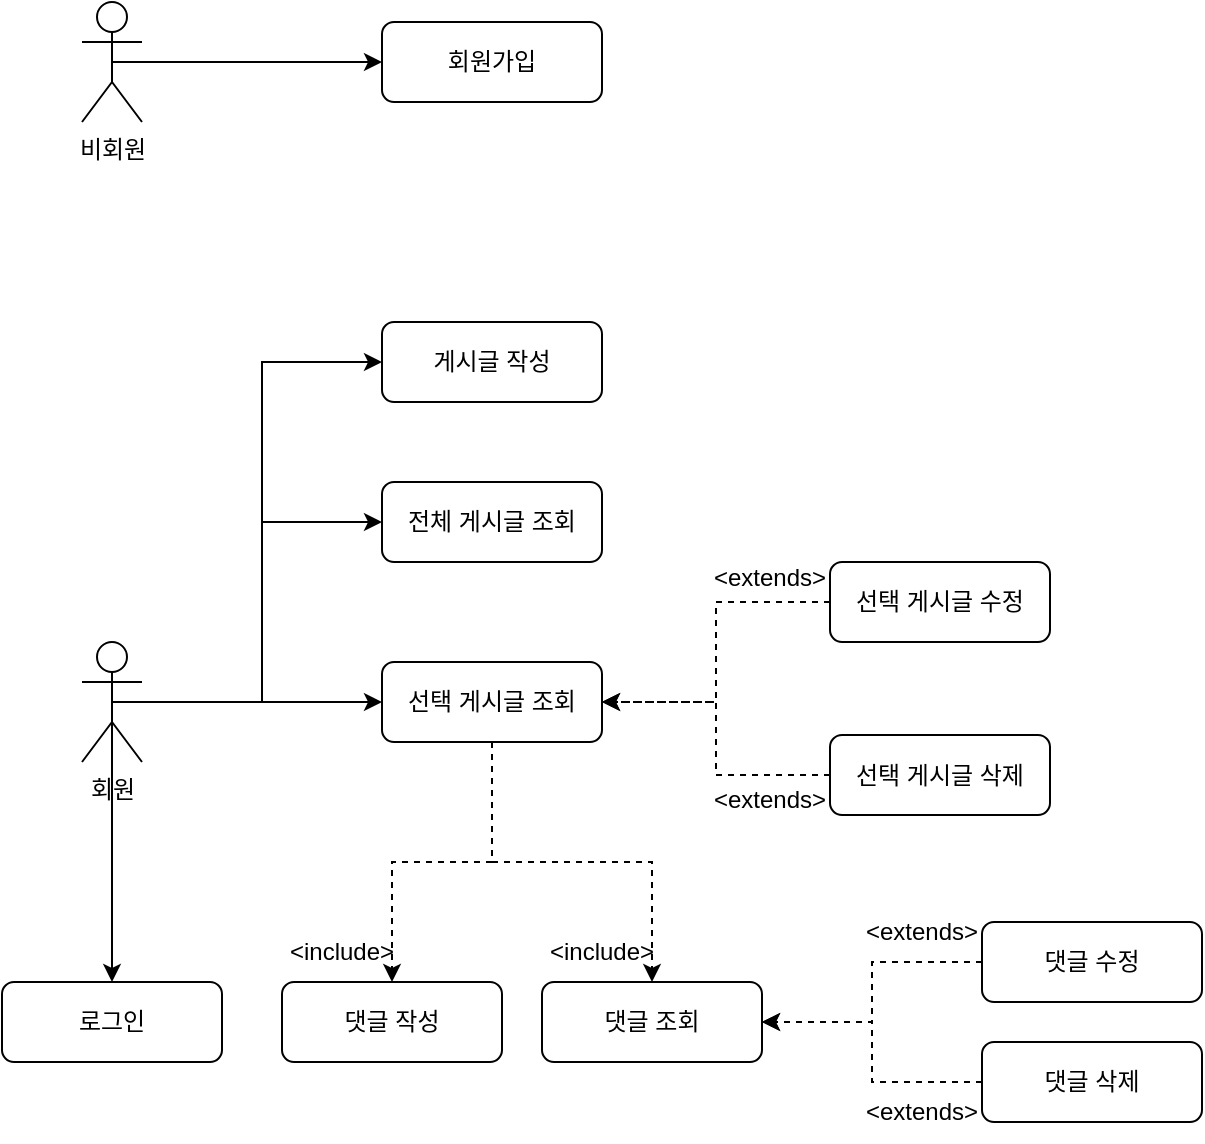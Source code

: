 <mxfile version="24.8.4">
  <diagram id="C5RBs43oDa-KdzZeNtuy" name="Page-1">
    <mxGraphModel dx="1242" dy="785" grid="1" gridSize="10" guides="1" tooltips="1" connect="1" arrows="1" fold="1" page="1" pageScale="1" pageWidth="827" pageHeight="1169" math="0" shadow="0">
      <root>
        <mxCell id="WIyWlLk6GJQsqaUBKTNV-0" />
        <mxCell id="WIyWlLk6GJQsqaUBKTNV-1" parent="WIyWlLk6GJQsqaUBKTNV-0" />
        <mxCell id="j2gXQujpd4SuEo7q7hQ5-22" style="edgeStyle=orthogonalEdgeStyle;rounded=0;orthogonalLoop=1;jettySize=auto;html=1;exitX=0.5;exitY=0.5;exitDx=0;exitDy=0;exitPerimeter=0;" edge="1" parent="WIyWlLk6GJQsqaUBKTNV-1" source="j2gXQujpd4SuEo7q7hQ5-0" target="j2gXQujpd4SuEo7q7hQ5-4">
          <mxGeometry relative="1" as="geometry" />
        </mxCell>
        <mxCell id="j2gXQujpd4SuEo7q7hQ5-0" value="비회원" style="shape=umlActor;verticalLabelPosition=bottom;verticalAlign=top;html=1;outlineConnect=0;" vertex="1" parent="WIyWlLk6GJQsqaUBKTNV-1">
          <mxGeometry x="110" y="90" width="30" height="60" as="geometry" />
        </mxCell>
        <mxCell id="j2gXQujpd4SuEo7q7hQ5-25" style="edgeStyle=orthogonalEdgeStyle;rounded=0;orthogonalLoop=1;jettySize=auto;html=1;exitX=0.5;exitY=0.5;exitDx=0;exitDy=0;exitPerimeter=0;entryX=0;entryY=0.5;entryDx=0;entryDy=0;" edge="1" parent="WIyWlLk6GJQsqaUBKTNV-1" source="j2gXQujpd4SuEo7q7hQ5-3" target="j2gXQujpd4SuEo7q7hQ5-9">
          <mxGeometry relative="1" as="geometry" />
        </mxCell>
        <mxCell id="j2gXQujpd4SuEo7q7hQ5-26" style="edgeStyle=orthogonalEdgeStyle;rounded=0;orthogonalLoop=1;jettySize=auto;html=1;exitX=0.5;exitY=0.5;exitDx=0;exitDy=0;exitPerimeter=0;entryX=0;entryY=0.5;entryDx=0;entryDy=0;" edge="1" parent="WIyWlLk6GJQsqaUBKTNV-1" source="j2gXQujpd4SuEo7q7hQ5-3" target="j2gXQujpd4SuEo7q7hQ5-11">
          <mxGeometry relative="1" as="geometry" />
        </mxCell>
        <mxCell id="j2gXQujpd4SuEo7q7hQ5-27" style="edgeStyle=orthogonalEdgeStyle;rounded=0;orthogonalLoop=1;jettySize=auto;html=1;exitX=0.5;exitY=0.5;exitDx=0;exitDy=0;exitPerimeter=0;entryX=0;entryY=0.5;entryDx=0;entryDy=0;" edge="1" parent="WIyWlLk6GJQsqaUBKTNV-1" source="j2gXQujpd4SuEo7q7hQ5-3" target="j2gXQujpd4SuEo7q7hQ5-10">
          <mxGeometry relative="1" as="geometry" />
        </mxCell>
        <mxCell id="j2gXQujpd4SuEo7q7hQ5-31" style="edgeStyle=orthogonalEdgeStyle;rounded=0;orthogonalLoop=1;jettySize=auto;html=1;exitX=0.5;exitY=0.5;exitDx=0;exitDy=0;exitPerimeter=0;entryX=0.5;entryY=0;entryDx=0;entryDy=0;" edge="1" parent="WIyWlLk6GJQsqaUBKTNV-1" source="j2gXQujpd4SuEo7q7hQ5-3" target="j2gXQujpd4SuEo7q7hQ5-5">
          <mxGeometry relative="1" as="geometry" />
        </mxCell>
        <mxCell id="j2gXQujpd4SuEo7q7hQ5-3" value="회원" style="shape=umlActor;verticalLabelPosition=bottom;verticalAlign=top;html=1;outlineConnect=0;" vertex="1" parent="WIyWlLk6GJQsqaUBKTNV-1">
          <mxGeometry x="110" y="410" width="30" height="60" as="geometry" />
        </mxCell>
        <mxCell id="j2gXQujpd4SuEo7q7hQ5-4" value="회원가입" style="rounded=1;whiteSpace=wrap;html=1;" vertex="1" parent="WIyWlLk6GJQsqaUBKTNV-1">
          <mxGeometry x="260" y="100" width="110" height="40" as="geometry" />
        </mxCell>
        <mxCell id="j2gXQujpd4SuEo7q7hQ5-5" value="로그인" style="rounded=1;whiteSpace=wrap;html=1;" vertex="1" parent="WIyWlLk6GJQsqaUBKTNV-1">
          <mxGeometry x="70" y="580" width="110" height="40" as="geometry" />
        </mxCell>
        <mxCell id="j2gXQujpd4SuEo7q7hQ5-9" value="게시글 작성" style="rounded=1;whiteSpace=wrap;html=1;" vertex="1" parent="WIyWlLk6GJQsqaUBKTNV-1">
          <mxGeometry x="260" y="250" width="110" height="40" as="geometry" />
        </mxCell>
        <mxCell id="j2gXQujpd4SuEo7q7hQ5-49" style="edgeStyle=orthogonalEdgeStyle;rounded=0;orthogonalLoop=1;jettySize=auto;html=1;exitX=0.5;exitY=1;exitDx=0;exitDy=0;entryX=0.5;entryY=0;entryDx=0;entryDy=0;dashed=1;" edge="1" parent="WIyWlLk6GJQsqaUBKTNV-1" source="j2gXQujpd4SuEo7q7hQ5-10" target="j2gXQujpd4SuEo7q7hQ5-16">
          <mxGeometry relative="1" as="geometry" />
        </mxCell>
        <mxCell id="j2gXQujpd4SuEo7q7hQ5-52" style="edgeStyle=orthogonalEdgeStyle;rounded=0;orthogonalLoop=1;jettySize=auto;html=1;exitX=0.5;exitY=1;exitDx=0;exitDy=0;entryX=0.5;entryY=0;entryDx=0;entryDy=0;dashed=1;" edge="1" parent="WIyWlLk6GJQsqaUBKTNV-1" source="j2gXQujpd4SuEo7q7hQ5-10" target="j2gXQujpd4SuEo7q7hQ5-51">
          <mxGeometry relative="1" as="geometry" />
        </mxCell>
        <mxCell id="j2gXQujpd4SuEo7q7hQ5-10" value="선택 게시글 조회" style="rounded=1;whiteSpace=wrap;html=1;" vertex="1" parent="WIyWlLk6GJQsqaUBKTNV-1">
          <mxGeometry x="260" y="420" width="110" height="40" as="geometry" />
        </mxCell>
        <mxCell id="j2gXQujpd4SuEo7q7hQ5-11" value="전체 게시글 조회" style="rounded=1;whiteSpace=wrap;html=1;" vertex="1" parent="WIyWlLk6GJQsqaUBKTNV-1">
          <mxGeometry x="260" y="330" width="110" height="40" as="geometry" />
        </mxCell>
        <mxCell id="j2gXQujpd4SuEo7q7hQ5-36" style="edgeStyle=orthogonalEdgeStyle;rounded=0;orthogonalLoop=1;jettySize=auto;html=1;exitX=0;exitY=0.5;exitDx=0;exitDy=0;entryX=1;entryY=0.5;entryDx=0;entryDy=0;dashed=1;" edge="1" parent="WIyWlLk6GJQsqaUBKTNV-1" source="j2gXQujpd4SuEo7q7hQ5-12" target="j2gXQujpd4SuEo7q7hQ5-10">
          <mxGeometry relative="1" as="geometry" />
        </mxCell>
        <mxCell id="j2gXQujpd4SuEo7q7hQ5-38" style="edgeStyle=orthogonalEdgeStyle;rounded=0;orthogonalLoop=1;jettySize=auto;html=1;exitX=0;exitY=0.5;exitDx=0;exitDy=0;entryX=1;entryY=0.5;entryDx=0;entryDy=0;dashed=1;" edge="1" parent="WIyWlLk6GJQsqaUBKTNV-1" source="j2gXQujpd4SuEo7q7hQ5-13" target="j2gXQujpd4SuEo7q7hQ5-10">
          <mxGeometry relative="1" as="geometry" />
        </mxCell>
        <mxCell id="j2gXQujpd4SuEo7q7hQ5-56" style="edgeStyle=orthogonalEdgeStyle;rounded=0;orthogonalLoop=1;jettySize=auto;html=1;exitX=0;exitY=0.5;exitDx=0;exitDy=0;entryX=1;entryY=0.5;entryDx=0;entryDy=0;dashed=1;" edge="1" parent="WIyWlLk6GJQsqaUBKTNV-1" source="j2gXQujpd4SuEo7q7hQ5-14" target="j2gXQujpd4SuEo7q7hQ5-51">
          <mxGeometry relative="1" as="geometry" />
        </mxCell>
        <mxCell id="j2gXQujpd4SuEo7q7hQ5-14" value="댓글 삭제" style="rounded=1;whiteSpace=wrap;html=1;" vertex="1" parent="WIyWlLk6GJQsqaUBKTNV-1">
          <mxGeometry x="560" y="610" width="110" height="40" as="geometry" />
        </mxCell>
        <mxCell id="j2gXQujpd4SuEo7q7hQ5-55" style="edgeStyle=orthogonalEdgeStyle;rounded=0;orthogonalLoop=1;jettySize=auto;html=1;exitX=0;exitY=0.5;exitDx=0;exitDy=0;entryX=1;entryY=0.5;entryDx=0;entryDy=0;dashed=1;" edge="1" parent="WIyWlLk6GJQsqaUBKTNV-1" source="j2gXQujpd4SuEo7q7hQ5-15" target="j2gXQujpd4SuEo7q7hQ5-51">
          <mxGeometry relative="1" as="geometry" />
        </mxCell>
        <mxCell id="j2gXQujpd4SuEo7q7hQ5-15" value="댓글 수정" style="rounded=1;whiteSpace=wrap;html=1;" vertex="1" parent="WIyWlLk6GJQsqaUBKTNV-1">
          <mxGeometry x="560" y="550" width="110" height="40" as="geometry" />
        </mxCell>
        <mxCell id="j2gXQujpd4SuEo7q7hQ5-16" value="댓글 작성" style="rounded=1;whiteSpace=wrap;html=1;" vertex="1" parent="WIyWlLk6GJQsqaUBKTNV-1">
          <mxGeometry x="210" y="580" width="110" height="40" as="geometry" />
        </mxCell>
        <mxCell id="j2gXQujpd4SuEo7q7hQ5-44" value="&amp;lt;extends&amp;gt;" style="text;html=1;align=center;verticalAlign=middle;whiteSpace=wrap;rounded=0;" vertex="1" parent="WIyWlLk6GJQsqaUBKTNV-1">
          <mxGeometry x="500" y="540" width="60" height="30" as="geometry" />
        </mxCell>
        <mxCell id="j2gXQujpd4SuEo7q7hQ5-45" value="&amp;lt;extends&amp;gt;" style="text;html=1;align=center;verticalAlign=middle;whiteSpace=wrap;rounded=0;" vertex="1" parent="WIyWlLk6GJQsqaUBKTNV-1">
          <mxGeometry x="500" y="630" width="60" height="30" as="geometry" />
        </mxCell>
        <mxCell id="j2gXQujpd4SuEo7q7hQ5-50" value="&amp;lt;include&lt;span style=&quot;background-color: initial;&quot;&gt;&amp;gt;&lt;/span&gt;" style="text;html=1;align=center;verticalAlign=middle;whiteSpace=wrap;rounded=0;" vertex="1" parent="WIyWlLk6GJQsqaUBKTNV-1">
          <mxGeometry x="210" y="550" width="60" height="30" as="geometry" />
        </mxCell>
        <mxCell id="j2gXQujpd4SuEo7q7hQ5-13" value="선택 게시글 삭제" style="rounded=1;whiteSpace=wrap;html=1;" vertex="1" parent="WIyWlLk6GJQsqaUBKTNV-1">
          <mxGeometry x="484" y="456.5" width="110" height="40" as="geometry" />
        </mxCell>
        <mxCell id="j2gXQujpd4SuEo7q7hQ5-41" value="&amp;lt;extends&amp;gt;" style="text;html=1;align=center;verticalAlign=middle;whiteSpace=wrap;rounded=0;" vertex="1" parent="WIyWlLk6GJQsqaUBKTNV-1">
          <mxGeometry x="424" y="473.5" width="60" height="30" as="geometry" />
        </mxCell>
        <mxCell id="j2gXQujpd4SuEo7q7hQ5-12" value="선택 게시글 수정" style="rounded=1;whiteSpace=wrap;html=1;" vertex="1" parent="WIyWlLk6GJQsqaUBKTNV-1">
          <mxGeometry x="484" y="370" width="110" height="40" as="geometry" />
        </mxCell>
        <mxCell id="j2gXQujpd4SuEo7q7hQ5-40" value="&amp;lt;extends&amp;gt;" style="text;html=1;align=center;verticalAlign=middle;whiteSpace=wrap;rounded=0;" vertex="1" parent="WIyWlLk6GJQsqaUBKTNV-1">
          <mxGeometry x="424" y="363" width="60" height="30" as="geometry" />
        </mxCell>
        <mxCell id="j2gXQujpd4SuEo7q7hQ5-51" value="댓글 조회" style="rounded=1;whiteSpace=wrap;html=1;" vertex="1" parent="WIyWlLk6GJQsqaUBKTNV-1">
          <mxGeometry x="340" y="580" width="110" height="40" as="geometry" />
        </mxCell>
        <mxCell id="j2gXQujpd4SuEo7q7hQ5-53" value="&amp;lt;include&lt;span style=&quot;background-color: initial;&quot;&gt;&amp;gt;&lt;/span&gt;" style="text;html=1;align=center;verticalAlign=middle;whiteSpace=wrap;rounded=0;" vertex="1" parent="WIyWlLk6GJQsqaUBKTNV-1">
          <mxGeometry x="340" y="550" width="60" height="30" as="geometry" />
        </mxCell>
      </root>
    </mxGraphModel>
  </diagram>
</mxfile>
